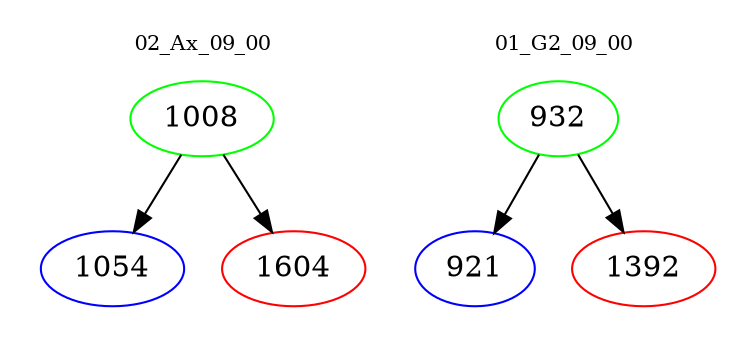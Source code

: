 digraph{
subgraph cluster_0 {
color = white
label = "02_Ax_09_00";
fontsize=10;
T0_1008 [label="1008", color="green"]
T0_1008 -> T0_1054 [color="black"]
T0_1054 [label="1054", color="blue"]
T0_1008 -> T0_1604 [color="black"]
T0_1604 [label="1604", color="red"]
}
subgraph cluster_1 {
color = white
label = "01_G2_09_00";
fontsize=10;
T1_932 [label="932", color="green"]
T1_932 -> T1_921 [color="black"]
T1_921 [label="921", color="blue"]
T1_932 -> T1_1392 [color="black"]
T1_1392 [label="1392", color="red"]
}
}
